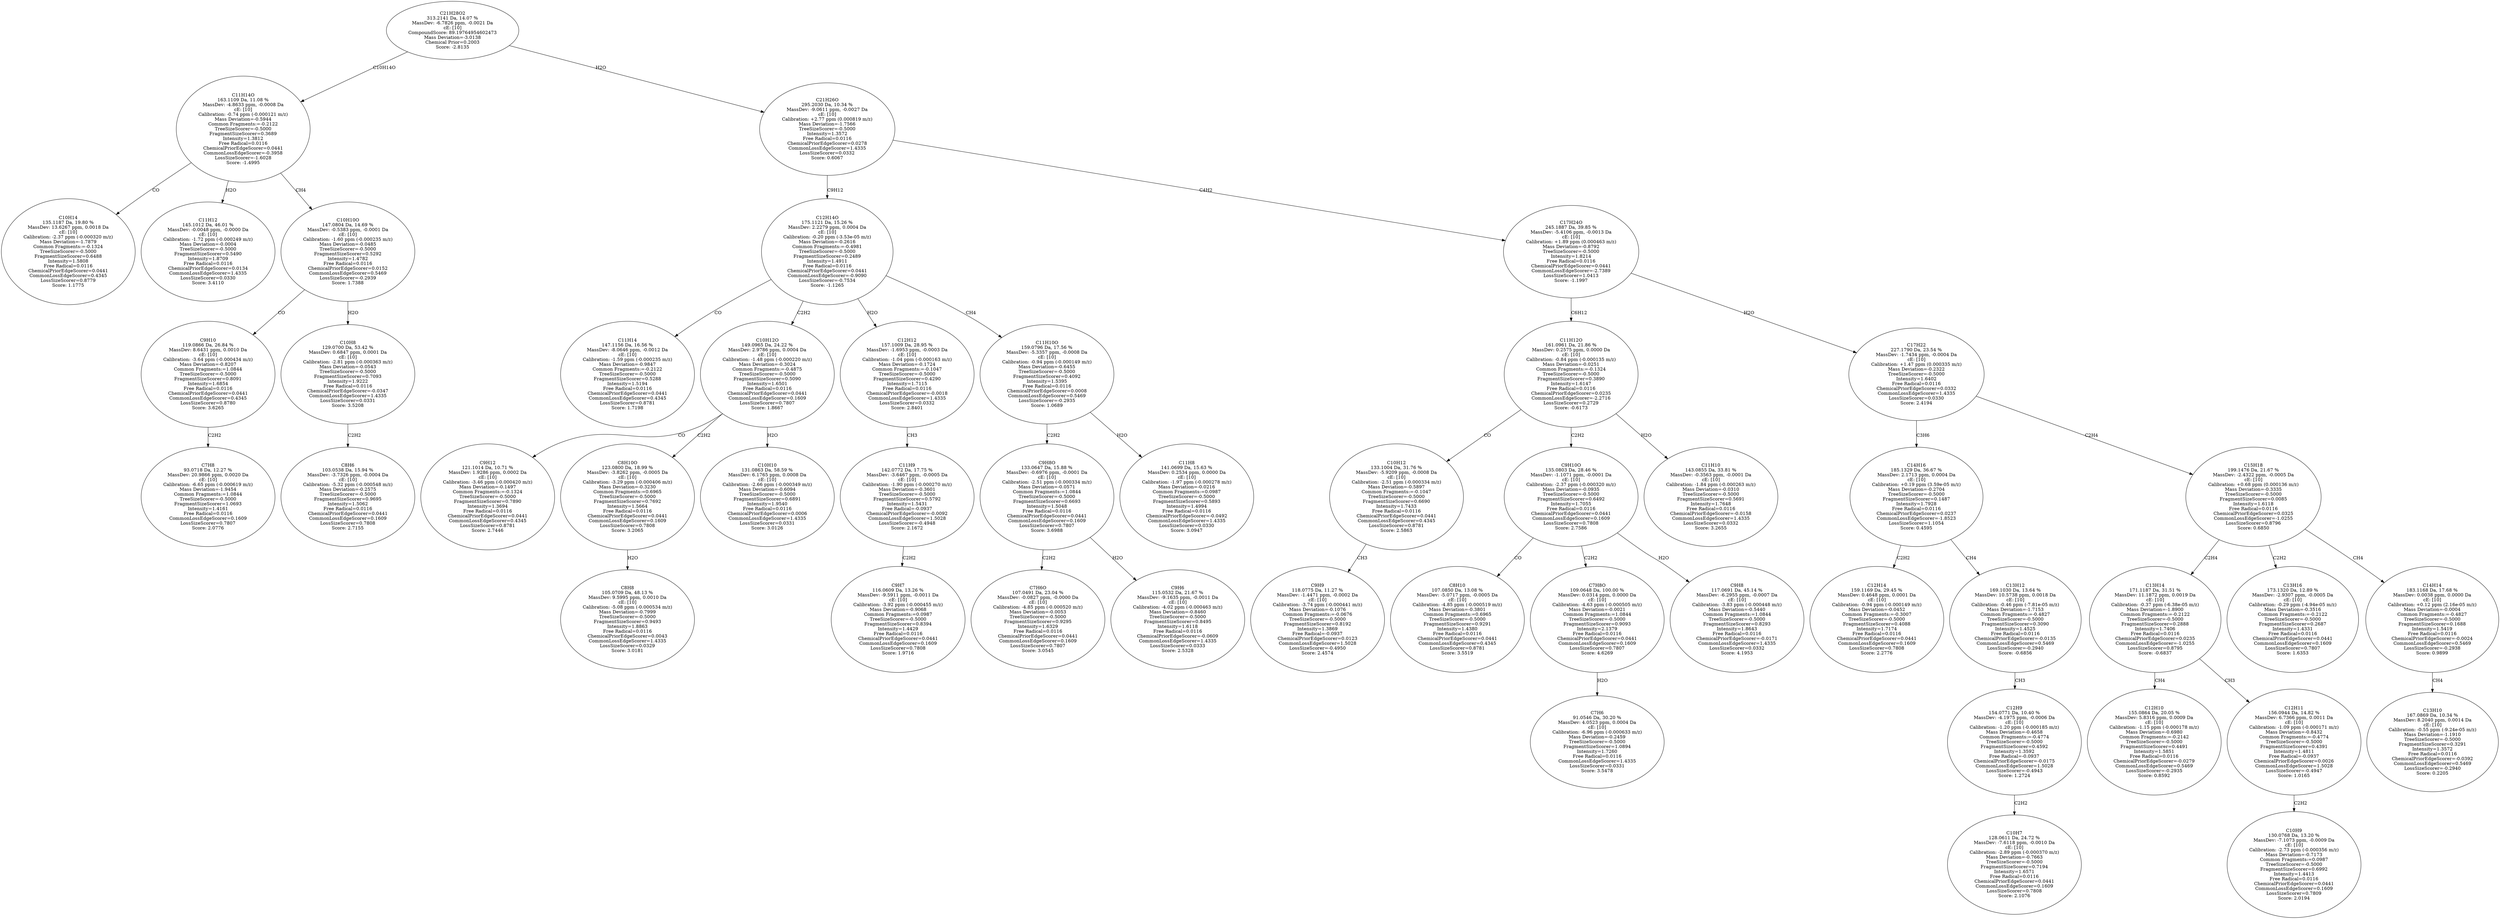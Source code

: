 strict digraph {
v1 [label="C10H14\n135.1187 Da, 19.80 %\nMassDev: 13.6267 ppm, 0.0018 Da\ncE: [10]\nCalibration: -2.37 ppm (-0.000320 m/z)\nMass Deviation=-1.7879\nCommon Fragments:=-0.1324\nTreeSizeScorer=-0.5000\nFragmentSizeScorer=0.6488\nIntensity=1.5808\nFree Radical=0.0116\nChemicalPriorEdgeScorer=0.0441\nCommonLossEdgeScorer=0.4345\nLossSizeScorer=0.8779\nScore: 1.1775"];
v2 [label="C11H12\n145.1012 Da, 46.01 %\nMassDev: -0.0048 ppm, -0.0000 Da\ncE: [10]\nCalibration: -1.72 ppm (-0.000249 m/z)\nMass Deviation=-0.0004\nTreeSizeScorer=-0.5000\nFragmentSizeScorer=0.5490\nIntensity=1.8709\nFree Radical=0.0116\nChemicalPriorEdgeScorer=0.0134\nCommonLossEdgeScorer=1.4335\nLossSizeScorer=0.0330\nScore: 3.4110"];
v3 [label="C7H8\n93.0718 Da, 12.27 %\nMassDev: 20.9866 ppm, 0.0020 Da\ncE: [10]\nCalibration: -6.65 ppm (-0.000619 m/z)\nMass Deviation=-1.9454\nCommon Fragments:=1.0844\nTreeSizeScorer=-0.5000\nFragmentSizeScorer=1.0693\nIntensity=1.4161\nFree Radical=0.0116\nCommonLossEdgeScorer=0.1609\nLossSizeScorer=0.7807\nScore: 2.0776"];
v4 [label="C9H10\n119.0866 Da, 26.84 %\nMassDev: 8.6431 ppm, 0.0010 Da\ncE: [10]\nCalibration: -3.64 ppm (-0.000434 m/z)\nMass Deviation=-0.8207\nCommon Fragments:=1.0844\nTreeSizeScorer=-0.5000\nFragmentSizeScorer=0.8091\nIntensity=1.6854\nFree Radical=0.0116\nChemicalPriorEdgeScorer=0.0441\nCommonLossEdgeScorer=0.4345\nLossSizeScorer=0.8780\nScore: 3.6265"];
v5 [label="C8H6\n103.0538 Da, 15.94 %\nMassDev: -3.7326 ppm, -0.0004 Da\ncE: [10]\nCalibration: -5.32 ppm (-0.000548 m/z)\nMass Deviation=-0.2575\nTreeSizeScorer=-0.5000\nFragmentSizeScorer=0.9695\nIntensity=1.5062\nFree Radical=0.0116\nChemicalPriorEdgeScorer=0.0441\nCommonLossEdgeScorer=0.1609\nLossSizeScorer=0.7808\nScore: 2.7155"];
v6 [label="C10H8\n129.0700 Da, 53.42 %\nMassDev: 0.6847 ppm, 0.0001 Da\ncE: [10]\nCalibration: -2.81 ppm (-0.000363 m/z)\nMass Deviation=-0.0543\nTreeSizeScorer=-0.5000\nFragmentSizeScorer=0.7093\nIntensity=1.9222\nFree Radical=0.0116\nChemicalPriorEdgeScorer=-0.0347\nCommonLossEdgeScorer=1.4335\nLossSizeScorer=0.0331\nScore: 3.5208"];
v7 [label="C10H10O\n147.0804 Da, 14.69 %\nMassDev: -0.5383 ppm, -0.0001 Da\ncE: [10]\nCalibration: -1.60 ppm (-0.000235 m/z)\nMass Deviation=-0.0485\nTreeSizeScorer=-0.5000\nFragmentSizeScorer=0.5292\nIntensity=1.4782\nFree Radical=0.0116\nChemicalPriorEdgeScorer=0.0152\nCommonLossEdgeScorer=0.5469\nLossSizeScorer=-0.2939\nScore: 1.7388"];
v8 [label="C11H14O\n163.1109 Da, 11.08 %\nMassDev: -4.8633 ppm, -0.0008 Da\ncE: [10]\nCalibration: -0.74 ppm (-0.000121 m/z)\nMass Deviation=-0.5944\nCommon Fragments:=-0.2122\nTreeSizeScorer=-0.5000\nFragmentSizeScorer=0.3689\nIntensity=1.3812\nFree Radical=0.0116\nChemicalPriorEdgeScorer=0.0441\nCommonLossEdgeScorer=-0.3958\nLossSizeScorer=-1.6028\nScore: -1.4995"];
v9 [label="C11H14\n147.1156 Da, 16.56 %\nMassDev: -8.0646 ppm, -0.0012 Da\ncE: [10]\nCalibration: -1.59 ppm (-0.000235 m/z)\nMass Deviation=-0.9847\nCommon Fragments:=-0.2122\nTreeSizeScorer=-0.5000\nFragmentSizeScorer=0.5288\nIntensity=1.5194\nFree Radical=0.0116\nChemicalPriorEdgeScorer=0.0441\nCommonLossEdgeScorer=0.4345\nLossSizeScorer=0.8781\nScore: 1.7198"];
v10 [label="C9H12\n121.1014 Da, 10.71 %\nMassDev: 1.9286 ppm, 0.0002 Da\ncE: [10]\nCalibration: -3.46 ppm (-0.000420 m/z)\nMass Deviation=-0.1497\nCommon Fragments:=-0.1324\nTreeSizeScorer=-0.5000\nFragmentSizeScorer=0.7890\nIntensity=1.3694\nFree Radical=0.0116\nChemicalPriorEdgeScorer=0.0441\nCommonLossEdgeScorer=0.4345\nLossSizeScorer=0.8781\nScore: 2.7446"];
v11 [label="C8H8\n105.0709 Da, 48.13 %\nMassDev: 9.5995 ppm, 0.0010 Da\ncE: [10]\nCalibration: -5.08 ppm (-0.000534 m/z)\nMass Deviation=-0.7999\nTreeSizeScorer=-0.5000\nFragmentSizeScorer=0.9493\nIntensity=1.8863\nFree Radical=0.0116\nChemicalPriorEdgeScorer=0.0043\nCommonLossEdgeScorer=1.4335\nLossSizeScorer=0.0329\nScore: 3.0181"];
v12 [label="C8H10O\n123.0800 Da, 18.99 %\nMassDev: -3.8262 ppm, -0.0005 Da\ncE: [10]\nCalibration: -3.29 ppm (-0.000406 m/z)\nMass Deviation=-0.3230\nCommon Fragments:=0.6965\nTreeSizeScorer=-0.5000\nFragmentSizeScorer=0.7692\nIntensity=1.5664\nFree Radical=0.0116\nChemicalPriorEdgeScorer=0.0441\nCommonLossEdgeScorer=0.1609\nLossSizeScorer=0.7808\nScore: 3.2065"];
v13 [label="C10H10\n131.0863 Da, 58.59 %\nMassDev: 6.1765 ppm, 0.0008 Da\ncE: [10]\nCalibration: -2.66 ppm (-0.000349 m/z)\nMass Deviation=-0.6094\nTreeSizeScorer=-0.5000\nFragmentSizeScorer=0.6891\nIntensity=1.9540\nFree Radical=0.0116\nChemicalPriorEdgeScorer=0.0006\nCommonLossEdgeScorer=1.4335\nLossSizeScorer=0.0331\nScore: 3.0126"];
v14 [label="C10H12O\n149.0965 Da, 24.22 %\nMassDev: 2.9786 ppm, 0.0004 Da\ncE: [10]\nCalibration: -1.48 ppm (-0.000220 m/z)\nMass Deviation=-0.3024\nCommon Fragments:=-0.4875\nTreeSizeScorer=-0.5000\nFragmentSizeScorer=0.5090\nIntensity=1.6501\nFree Radical=0.0116\nChemicalPriorEdgeScorer=0.0441\nCommonLossEdgeScorer=0.1609\nLossSizeScorer=0.7807\nScore: 1.8667"];
v15 [label="C9H7\n116.0609 Da, 13.26 %\nMassDev: -9.5911 ppm, -0.0011 Da\ncE: [10]\nCalibration: -3.92 ppm (-0.000455 m/z)\nMass Deviation=-0.9068\nCommon Fragments:=0.0987\nTreeSizeScorer=-0.5000\nFragmentSizeScorer=0.8394\nIntensity=1.4429\nFree Radical=0.0116\nChemicalPriorEdgeScorer=0.0441\nCommonLossEdgeScorer=0.1609\nLossSizeScorer=0.7808\nScore: 1.9716"];
v16 [label="C11H9\n142.0772 Da, 17.75 %\nMassDev: -3.6467 ppm, -0.0005 Da\ncE: [10]\nCalibration: -1.90 ppm (-0.000270 m/z)\nMass Deviation=-0.3601\nTreeSizeScorer=-0.5000\nFragmentSizeScorer=0.5792\nIntensity=1.5431\nFree Radical=-0.0937\nChemicalPriorEdgeScorer=-0.0092\nCommonLossEdgeScorer=1.5028\nLossSizeScorer=-0.4948\nScore: 2.1672"];
v17 [label="C12H12\n157.1009 Da, 28.95 %\nMassDev: -1.6953 ppm, -0.0003 Da\ncE: [10]\nCalibration: -1.04 ppm (-0.000163 m/z)\nMass Deviation=-0.1724\nCommon Fragments:=-0.1047\nTreeSizeScorer=-0.5000\nFragmentSizeScorer=0.4290\nIntensity=1.7115\nFree Radical=0.0116\nChemicalPriorEdgeScorer=-0.0018\nCommonLossEdgeScorer=1.4335\nLossSizeScorer=0.0332\nScore: 2.8401"];
v18 [label="C7H6O\n107.0491 Da, 23.04 %\nMassDev: -0.0827 ppm, -0.0000 Da\ncE: [10]\nCalibration: -4.85 ppm (-0.000520 m/z)\nMass Deviation=-0.0053\nTreeSizeScorer=-0.5000\nFragmentSizeScorer=0.9295\nIntensity=1.6329\nFree Radical=0.0116\nChemicalPriorEdgeScorer=0.0441\nCommonLossEdgeScorer=0.1609\nLossSizeScorer=0.7807\nScore: 3.0545"];
v19 [label="C9H6\n115.0532 Da, 21.67 %\nMassDev: -9.1635 ppm, -0.0011 Da\ncE: [10]\nCalibration: -4.02 ppm (-0.000463 m/z)\nMass Deviation=-0.8460\nTreeSizeScorer=-0.5000\nFragmentSizeScorer=0.8495\nIntensity=1.6118\nFree Radical=0.0116\nChemicalPriorEdgeScorer=-0.0609\nCommonLossEdgeScorer=1.4335\nLossSizeScorer=0.0333\nScore: 2.5328"];
v20 [label="C9H8O\n133.0647 Da, 15.88 %\nMassDev: -0.6976 ppm, -0.0001 Da\ncE: [10]\nCalibration: -2.51 ppm (-0.000334 m/z)\nMass Deviation=-0.0571\nCommon Fragments:=1.0844\nTreeSizeScorer=-0.5000\nFragmentSizeScorer=0.6693\nIntensity=1.5048\nFree Radical=0.0116\nChemicalPriorEdgeScorer=0.0441\nCommonLossEdgeScorer=0.1609\nLossSizeScorer=0.7807\nScore: 3.6988"];
v21 [label="C11H8\n141.0699 Da, 15.63 %\nMassDev: 0.2534 ppm, 0.0000 Da\ncE: [10]\nCalibration: -1.97 ppm (-0.000278 m/z)\nMass Deviation=-0.0216\nCommon Fragments:=0.0987\nTreeSizeScorer=-0.5000\nFragmentSizeScorer=0.5893\nIntensity=1.4994\nFree Radical=0.0116\nChemicalPriorEdgeScorer=-0.0492\nCommonLossEdgeScorer=1.4335\nLossSizeScorer=0.0330\nScore: 3.0947"];
v22 [label="C11H10O\n159.0796 Da, 17.56 %\nMassDev: -5.3357 ppm, -0.0008 Da\ncE: [10]\nCalibration: -0.94 ppm (-0.000149 m/z)\nMass Deviation=-0.6455\nTreeSizeScorer=-0.5000\nFragmentSizeScorer=0.4092\nIntensity=1.5395\nFree Radical=0.0116\nChemicalPriorEdgeScorer=0.0008\nCommonLossEdgeScorer=0.5469\nLossSizeScorer=-0.2935\nScore: 1.0689"];
v23 [label="C12H14O\n175.1121 Da, 15.26 %\nMassDev: 2.2279 ppm, 0.0004 Da\ncE: [10]\nCalibration: -0.20 ppm (-3.53e-05 m/z)\nMass Deviation=-0.2616\nCommon Fragments:=-0.4981\nTreeSizeScorer=-0.5000\nFragmentSizeScorer=0.2489\nIntensity=1.4911\nFree Radical=0.0116\nChemicalPriorEdgeScorer=0.0441\nCommonLossEdgeScorer=-0.9090\nLossSizeScorer=-0.7534\nScore: -1.1265"];
v24 [label="C9H9\n118.0775 Da, 11.27 %\nMassDev: -1.4471 ppm, -0.0002 Da\ncE: [10]\nCalibration: -3.74 ppm (-0.000441 m/z)\nMass Deviation=-0.1076\nCommon Fragments:=-0.0676\nTreeSizeScorer=-0.5000\nFragmentSizeScorer=0.8192\nIntensity=1.3869\nFree Radical=-0.0937\nChemicalPriorEdgeScorer=0.0123\nCommonLossEdgeScorer=1.5028\nLossSizeScorer=-0.4950\nScore: 2.4574"];
v25 [label="C10H12\n133.1004 Da, 31.76 %\nMassDev: -5.9209 ppm, -0.0008 Da\ncE: [10]\nCalibration: -2.51 ppm (-0.000334 m/z)\nMass Deviation=-0.5897\nCommon Fragments:=-0.1047\nTreeSizeScorer=-0.5000\nFragmentSizeScorer=0.6690\nIntensity=1.7433\nFree Radical=0.0116\nChemicalPriorEdgeScorer=0.0441\nCommonLossEdgeScorer=0.4345\nLossSizeScorer=0.8781\nScore: 2.5863"];
v26 [label="C8H10\n107.0850 Da, 13.08 %\nMassDev: -5.0717 ppm, -0.0005 Da\ncE: [10]\nCalibration: -4.85 ppm (-0.000519 m/z)\nMass Deviation=-0.3801\nCommon Fragments:=0.6965\nTreeSizeScorer=-0.5000\nFragmentSizeScorer=0.9291\nIntensity=1.4380\nFree Radical=0.0116\nChemicalPriorEdgeScorer=0.0441\nCommonLossEdgeScorer=0.4345\nLossSizeScorer=0.8781\nScore: 3.5519"];
v27 [label="C7H6\n91.0546 Da, 30.20 %\nMassDev: 4.0523 ppm, 0.0004 Da\ncE: [10]\nCalibration: -6.96 ppm (-0.000633 m/z)\nMass Deviation=-0.2459\nTreeSizeScorer=-0.5000\nFragmentSizeScorer=1.0894\nIntensity=1.7260\nFree Radical=0.0116\nCommonLossEdgeScorer=1.4335\nLossSizeScorer=0.0331\nScore: 3.5478"];
v28 [label="C7H8O\n109.0648 Da, 100.00 %\nMassDev: 0.0314 ppm, 0.0000 Da\ncE: [10]\nCalibration: -4.63 ppm (-0.000505 m/z)\nMass Deviation=-0.0021\nCommon Fragments:=1.0844\nTreeSizeScorer=-0.5000\nFragmentSizeScorer=0.9093\nIntensity=2.1379\nFree Radical=0.0116\nChemicalPriorEdgeScorer=0.0441\nCommonLossEdgeScorer=0.1609\nLossSizeScorer=0.7807\nScore: 4.6269"];
v29 [label="C9H8\n117.0691 Da, 45.14 %\nMassDev: -6.2955 ppm, -0.0007 Da\ncE: [10]\nCalibration: -3.83 ppm (-0.000448 m/z)\nMass Deviation=-0.5440\nCommon Fragments:=1.0844\nTreeSizeScorer=-0.5000\nFragmentSizeScorer=0.8293\nIntensity=1.8643\nFree Radical=0.0116\nChemicalPriorEdgeScorer=-0.0171\nCommonLossEdgeScorer=1.4335\nLossSizeScorer=0.0332\nScore: 4.1953"];
v30 [label="C9H10O\n135.0803 Da, 28.46 %\nMassDev: -1.1071 ppm, -0.0001 Da\ncE: [10]\nCalibration: -2.37 ppm (-0.000320 m/z)\nMass Deviation=-0.0935\nTreeSizeScorer=-0.5000\nFragmentSizeScorer=0.6492\nIntensity=1.7055\nFree Radical=0.0116\nChemicalPriorEdgeScorer=0.0441\nCommonLossEdgeScorer=0.1609\nLossSizeScorer=0.7808\nScore: 2.7586"];
v31 [label="C11H10\n143.0855 Da, 33.81 %\nMassDev: -0.3563 ppm, -0.0001 Da\ncE: [10]\nCalibration: -1.84 ppm (-0.000263 m/z)\nMass Deviation=-0.0310\nTreeSizeScorer=-0.5000\nFragmentSizeScorer=0.5691\nIntensity=1.7648\nFree Radical=0.0116\nChemicalPriorEdgeScorer=-0.0158\nCommonLossEdgeScorer=1.4335\nLossSizeScorer=0.0332\nScore: 3.2655"];
v32 [label="C11H12O\n161.0961 Da, 21.86 %\nMassDev: 0.2575 ppm, 0.0000 Da\ncE: [10]\nCalibration: -0.84 ppm (-0.000135 m/z)\nMass Deviation=-0.0251\nCommon Fragments:=-0.1324\nTreeSizeScorer=-0.5000\nFragmentSizeScorer=0.3890\nIntensity=1.6147\nFree Radical=0.0116\nChemicalPriorEdgeScorer=0.0235\nCommonLossEdgeScorer=-2.2716\nLossSizeScorer=0.2729\nScore: -0.6173"];
v33 [label="C12H14\n159.1169 Da, 29.45 %\nMassDev: 0.4648 ppm, 0.0001 Da\ncE: [10]\nCalibration: -0.94 ppm (-0.000149 m/z)\nMass Deviation=-0.0452\nCommon Fragments:=-0.3007\nTreeSizeScorer=-0.5000\nFragmentSizeScorer=0.4088\nIntensity=1.7174\nFree Radical=0.0116\nChemicalPriorEdgeScorer=0.0441\nCommonLossEdgeScorer=0.1609\nLossSizeScorer=0.7808\nScore: 2.2776"];
v34 [label="C10H7\n128.0611 Da, 24.72 %\nMassDev: -7.6118 ppm, -0.0010 Da\ncE: [10]\nCalibration: -2.89 ppm (-0.000370 m/z)\nMass Deviation=-0.7663\nTreeSizeScorer=-0.5000\nFragmentSizeScorer=0.7194\nIntensity=1.6571\nFree Radical=0.0116\nChemicalPriorEdgeScorer=0.0441\nCommonLossEdgeScorer=0.1609\nLossSizeScorer=0.7808\nScore: 2.1076"];
v35 [label="C12H9\n154.0771 Da, 10.40 %\nMassDev: -4.1975 ppm, -0.0006 Da\ncE: [10]\nCalibration: -1.20 ppm (-0.000185 m/z)\nMass Deviation=-0.4658\nCommon Fragments:=-0.4774\nTreeSizeScorer=-0.5000\nFragmentSizeScorer=0.4592\nIntensity=1.3592\nFree Radical=-0.0937\nChemicalPriorEdgeScorer=-0.0175\nCommonLossEdgeScorer=1.5028\nLossSizeScorer=-0.4943\nScore: 1.2724"];
v36 [label="C13H12\n169.1030 Da, 13.64 %\nMassDev: 10.5738 ppm, 0.0018 Da\ncE: [10]\nCalibration: -0.46 ppm (-7.81e-05 m/z)\nMass Deviation=-1.7153\nCommon Fragments:=-0.4827\nTreeSizeScorer=-0.5000\nFragmentSizeScorer=0.3090\nIntensity=1.4525\nFree Radical=0.0116\nChemicalPriorEdgeScorer=-0.0135\nCommonLossEdgeScorer=0.5469\nLossSizeScorer=-0.2940\nScore: -0.6856"];
v37 [label="C14H16\n185.1329 Da, 36.67 %\nMassDev: 2.1713 ppm, 0.0004 Da\ncE: [10]\nCalibration: +0.19 ppm (3.59e-05 m/z)\nMass Deviation=-0.2704\nTreeSizeScorer=-0.5000\nFragmentSizeScorer=0.1487\nIntensity=1.7928\nFree Radical=0.0116\nChemicalPriorEdgeScorer=0.0237\nCommonLossEdgeScorer=-1.8523\nLossSizeScorer=1.1054\nScore: 0.4595"];
v38 [label="C12H10\n155.0864 Da, 20.05 %\nMassDev: 5.8316 ppm, 0.0009 Da\ncE: [10]\nCalibration: -1.15 ppm (-0.000178 m/z)\nMass Deviation=-0.6980\nCommon Fragments:=-0.2142\nTreeSizeScorer=-0.5000\nFragmentSizeScorer=0.4491\nIntensity=1.5851\nFree Radical=0.0116\nChemicalPriorEdgeScorer=-0.0279\nCommonLossEdgeScorer=0.5469\nLossSizeScorer=-0.2935\nScore: 0.8592"];
v39 [label="C10H9\n130.0768 Da, 13.20 %\nMassDev: -7.1073 ppm, -0.0009 Da\ncE: [10]\nCalibration: -2.73 ppm (-0.000356 m/z)\nMass Deviation=-0.7173\nCommon Fragments:=0.0987\nTreeSizeScorer=-0.5000\nFragmentSizeScorer=0.6992\nIntensity=1.4413\nFree Radical=0.0116\nChemicalPriorEdgeScorer=0.0441\nCommonLossEdgeScorer=0.1609\nLossSizeScorer=0.7809\nScore: 2.0194"];
v40 [label="C12H11\n156.0944 Da, 14.82 %\nMassDev: 6.7366 ppm, 0.0011 Da\ncE: [10]\nCalibration: -1.09 ppm (-0.000171 m/z)\nMass Deviation=-0.8432\nCommon Fragments:=-0.4774\nTreeSizeScorer=-0.5000\nFragmentSizeScorer=0.4391\nIntensity=1.4811\nFree Radical=-0.0937\nChemicalPriorEdgeScorer=0.0026\nCommonLossEdgeScorer=1.5028\nLossSizeScorer=-0.4947\nScore: 1.0165"];
v41 [label="C13H14\n171.1187 Da, 31.51 %\nMassDev: 11.1872 ppm, 0.0019 Da\ncE: [10]\nCalibration: -0.37 ppm (-6.38e-05 m/z)\nMass Deviation=-1.8900\nCommon Fragments:=-0.2122\nTreeSizeScorer=-0.5000\nFragmentSizeScorer=0.2888\nIntensity=1.7406\nFree Radical=0.0116\nChemicalPriorEdgeScorer=0.0235\nCommonLossEdgeScorer=-1.0255\nLossSizeScorer=0.8795\nScore: -0.6837"];
v42 [label="C13H16\n173.1320 Da, 12.89 %\nMassDev: -2.9307 ppm, -0.0005 Da\ncE: [10]\nCalibration: -0.29 ppm (-4.94e-05 m/z)\nMass Deviation=-0.3516\nCommon Fragments:=-0.2122\nTreeSizeScorer=-0.5000\nFragmentSizeScorer=0.2687\nIntensity=1.4331\nFree Radical=0.0116\nChemicalPriorEdgeScorer=0.0441\nCommonLossEdgeScorer=0.1609\nLossSizeScorer=0.7807\nScore: 1.6353"];
v43 [label="C13H10\n167.0869 Da, 10.34 %\nMassDev: 8.2040 ppm, 0.0014 Da\ncE: [10]\nCalibration: -0.55 ppm (-9.24e-05 m/z)\nMass Deviation=-1.1910\nTreeSizeScorer=-0.5000\nFragmentSizeScorer=0.3291\nIntensity=1.3572\nFree Radical=0.0116\nChemicalPriorEdgeScorer=-0.0392\nCommonLossEdgeScorer=0.5469\nLossSizeScorer=-0.2940\nScore: 0.2205"];
v44 [label="C14H14\n183.1168 Da, 17.68 %\nMassDev: 0.0038 ppm, 0.0000 Da\ncE: [10]\nCalibration: +0.12 ppm (2.16e-05 m/z)\nMass Deviation=-0.0004\nCommon Fragments:=-0.4827\nTreeSizeScorer=-0.5000\nFragmentSizeScorer=0.1688\nIntensity=1.5419\nFree Radical=0.0116\nChemicalPriorEdgeScorer=-0.0024\nCommonLossEdgeScorer=0.5469\nLossSizeScorer=-0.2938\nScore: 0.9899"];
v45 [label="C15H18\n199.1476 Da, 21.67 %\nMassDev: -2.4322 ppm, -0.0005 Da\ncE: [10]\nCalibration: +0.68 ppm (0.000136 m/z)\nMass Deviation=-0.3335\nTreeSizeScorer=-0.5000\nFragmentSizeScorer=0.0085\nIntensity=1.6118\nFree Radical=0.0116\nChemicalPriorEdgeScorer=0.0325\nCommonLossEdgeScorer=-1.0255\nLossSizeScorer=0.8796\nScore: 0.6850"];
v46 [label="C17H22\n227.1790 Da, 23.54 %\nMassDev: -1.7434 ppm, -0.0004 Da\ncE: [10]\nCalibration: +1.47 ppm (0.000335 m/z)\nMass Deviation=-0.2322\nTreeSizeScorer=-0.5000\nIntensity=1.6402\nFree Radical=0.0116\nChemicalPriorEdgeScorer=0.0332\nCommonLossEdgeScorer=1.4335\nLossSizeScorer=0.0330\nScore: 2.4194"];
v47 [label="C17H24O\n245.1887 Da, 39.85 %\nMassDev: -5.4106 ppm, -0.0013 Da\ncE: [10]\nCalibration: +1.89 ppm (0.000463 m/z)\nMass Deviation=-0.8792\nTreeSizeScorer=-0.5000\nIntensity=1.8214\nFree Radical=0.0116\nChemicalPriorEdgeScorer=0.0441\nCommonLossEdgeScorer=-2.7389\nLossSizeScorer=1.0413\nScore: -1.1997"];
v48 [label="C21H26O\n295.2030 Da, 10.34 %\nMassDev: -9.0611 ppm, -0.0027 Da\ncE: [10]\nCalibration: +2.77 ppm (0.000819 m/z)\nMass Deviation=-1.7566\nTreeSizeScorer=-0.5000\nIntensity=1.3572\nFree Radical=0.0116\nChemicalPriorEdgeScorer=0.0278\nCommonLossEdgeScorer=1.4335\nLossSizeScorer=0.0332\nScore: 0.6067"];
v49 [label="C21H28O2\n313.2141 Da, 14.07 %\nMassDev: -6.7826 ppm, -0.0021 Da\ncE: [10]\nCompoundScore: 89.19764954602473\nMass Deviation=-3.0138\nChemical Prior=0.2003\nScore: -2.8135"];
v8 -> v1 [label="CO"];
v8 -> v2 [label="H2O"];
v4 -> v3 [label="C2H2"];
v7 -> v4 [label="CO"];
v6 -> v5 [label="C2H2"];
v7 -> v6 [label="H2O"];
v8 -> v7 [label="CH4"];
v49 -> v8 [label="C10H14O"];
v23 -> v9 [label="CO"];
v14 -> v10 [label="CO"];
v12 -> v11 [label="H2O"];
v14 -> v12 [label="C2H2"];
v14 -> v13 [label="H2O"];
v23 -> v14 [label="C2H2"];
v16 -> v15 [label="C2H2"];
v17 -> v16 [label="CH3"];
v23 -> v17 [label="H2O"];
v20 -> v18 [label="C2H2"];
v20 -> v19 [label="H2O"];
v22 -> v20 [label="C2H2"];
v22 -> v21 [label="H2O"];
v23 -> v22 [label="CH4"];
v48 -> v23 [label="C9H12"];
v25 -> v24 [label="CH3"];
v32 -> v25 [label="CO"];
v30 -> v26 [label="CO"];
v28 -> v27 [label="H2O"];
v30 -> v28 [label="C2H2"];
v30 -> v29 [label="H2O"];
v32 -> v30 [label="C2H2"];
v32 -> v31 [label="H2O"];
v47 -> v32 [label="C6H12"];
v37 -> v33 [label="C2H2"];
v35 -> v34 [label="C2H2"];
v36 -> v35 [label="CH3"];
v37 -> v36 [label="CH4"];
v46 -> v37 [label="C3H6"];
v41 -> v38 [label="CH4"];
v40 -> v39 [label="C2H2"];
v41 -> v40 [label="CH3"];
v45 -> v41 [label="C2H4"];
v45 -> v42 [label="C2H2"];
v44 -> v43 [label="CH4"];
v45 -> v44 [label="CH4"];
v46 -> v45 [label="C2H4"];
v47 -> v46 [label="H2O"];
v48 -> v47 [label="C4H2"];
v49 -> v48 [label="H2O"];
}